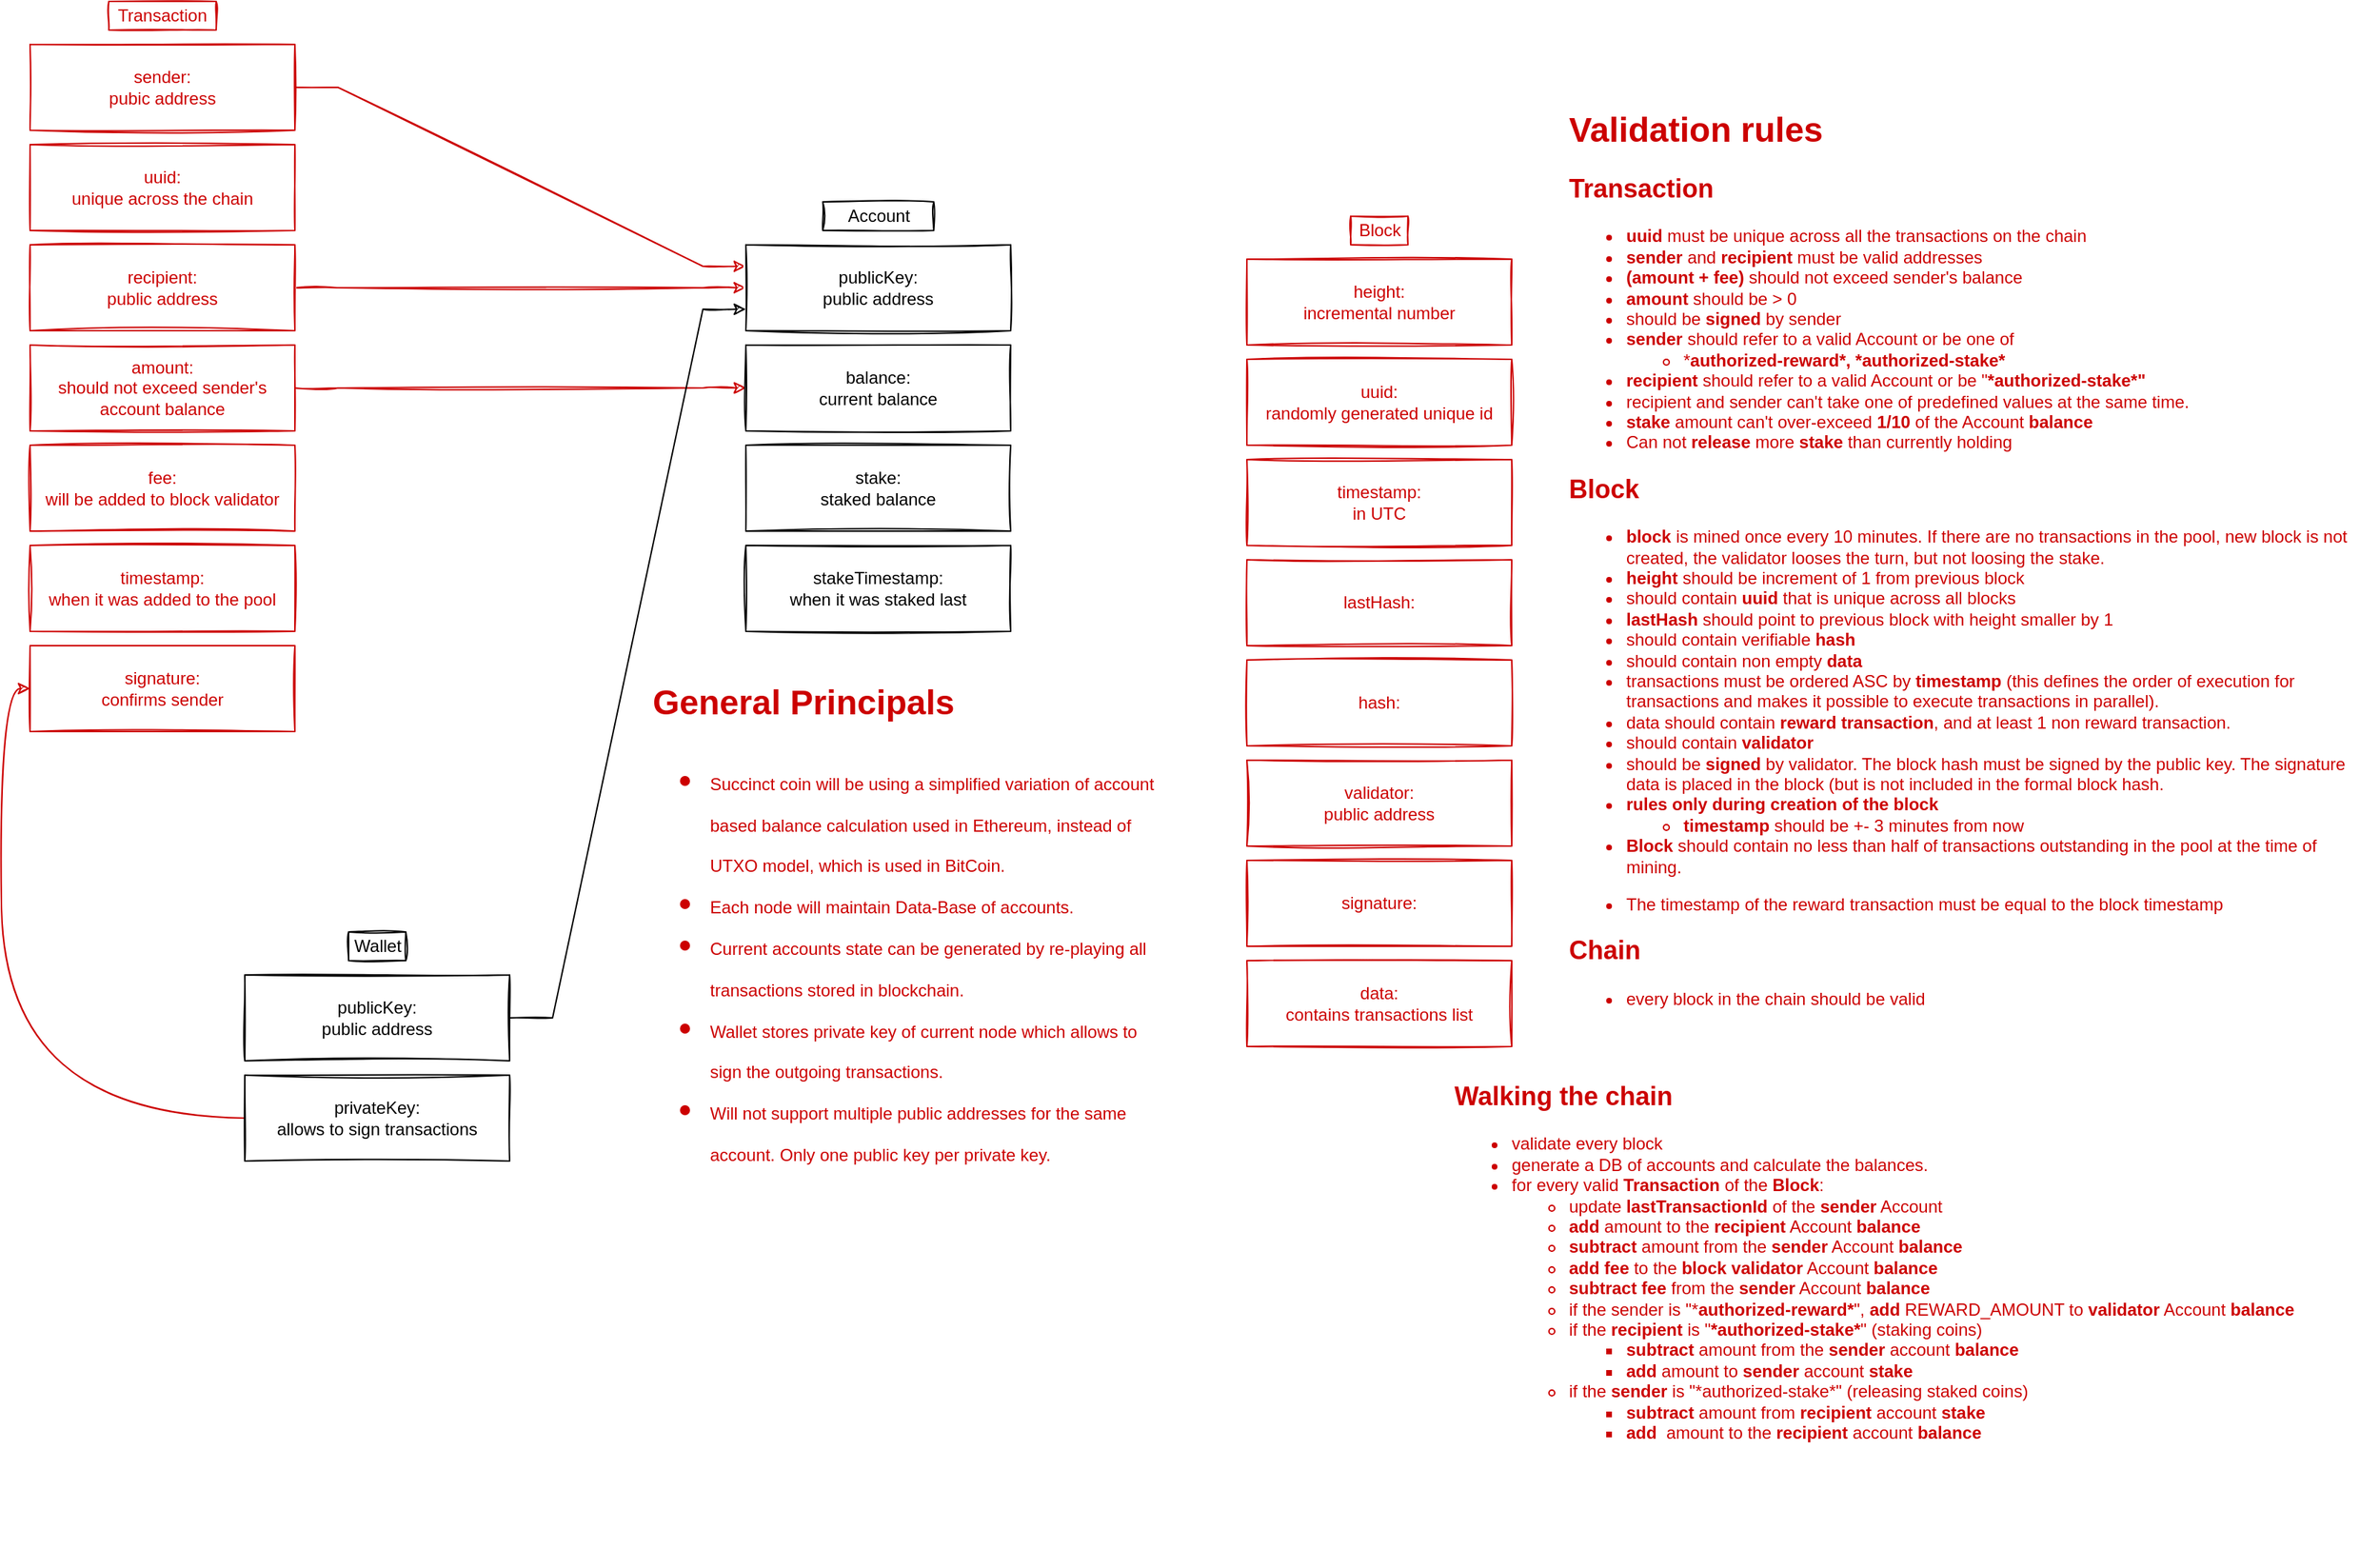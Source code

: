 <mxfile version="13.5.7" type="device"><diagram id="UOPjFhgSH-NBCn5mMsvi" name="Page-1"><mxGraphModel dx="1426" dy="980" grid="1" gridSize="10" guides="1" tooltips="1" connect="1" arrows="1" fold="1" page="1" pageScale="1" pageWidth="850" pageHeight="1100" math="0" shadow="0"><root><mxCell id="0"/><mxCell id="1" parent="0"/><mxCell id="68P404522QT9SfdU48aJ-20" style="edgeStyle=entityRelationEdgeStyle;rounded=0;sketch=1;orthogonalLoop=1;jettySize=auto;html=1;entryX=0;entryY=0.25;entryDx=0;entryDy=0;strokeColor=#CC0000;fontColor=#CC0000;" parent="1" source="68P404522QT9SfdU48aJ-1" target="68P404522QT9SfdU48aJ-11" edge="1"><mxGeometry relative="1" as="geometry"/></mxCell><mxCell id="68P404522QT9SfdU48aJ-1" value="sender:&lt;br&gt;pubic address" style="rounded=0;whiteSpace=wrap;html=1;sketch=1;strokeColor=#CC0000;fontColor=#CC0000;" parent="1" vertex="1"><mxGeometry x="50" y="40" width="185" height="60" as="geometry"/></mxCell><mxCell id="68P404522QT9SfdU48aJ-21" style="edgeStyle=entityRelationEdgeStyle;rounded=0;sketch=1;orthogonalLoop=1;jettySize=auto;html=1;exitX=1;exitY=0.5;exitDx=0;exitDy=0;entryX=0;entryY=0.5;entryDx=0;entryDy=0;strokeColor=#CC0000;fontColor=#CC0000;" parent="1" source="68P404522QT9SfdU48aJ-2" target="68P404522QT9SfdU48aJ-11" edge="1"><mxGeometry relative="1" as="geometry"/></mxCell><mxCell id="68P404522QT9SfdU48aJ-2" value="recipient:&lt;br&gt;public address" style="rounded=0;whiteSpace=wrap;html=1;sketch=1;strokeColor=#CC0000;fontColor=#CC0000;" parent="1" vertex="1"><mxGeometry x="50" y="180" width="185" height="60" as="geometry"/></mxCell><mxCell id="68P404522QT9SfdU48aJ-23" style="edgeStyle=entityRelationEdgeStyle;rounded=0;sketch=1;orthogonalLoop=1;jettySize=auto;html=1;exitX=1;exitY=0.5;exitDx=0;exitDy=0;entryX=0;entryY=0.5;entryDx=0;entryDy=0;strokeColor=#CC0000;fontColor=#CC0000;" parent="1" source="68P404522QT9SfdU48aJ-3" target="68P404522QT9SfdU48aJ-12" edge="1"><mxGeometry relative="1" as="geometry"/></mxCell><mxCell id="68P404522QT9SfdU48aJ-3" value="amount:&lt;br&gt;should not exceed sender's account balance" style="rounded=0;whiteSpace=wrap;html=1;sketch=1;strokeColor=#CC0000;fontColor=#CC0000;" parent="1" vertex="1"><mxGeometry x="50" y="250" width="185" height="60" as="geometry"/></mxCell><mxCell id="68P404522QT9SfdU48aJ-7" value="signature:&lt;br&gt;confirms sender" style="rounded=0;whiteSpace=wrap;html=1;sketch=1;strokeColor=#CC0000;fontColor=#CC0000;" parent="1" vertex="1"><mxGeometry x="50" y="460" width="185" height="60" as="geometry"/></mxCell><mxCell id="68P404522QT9SfdU48aJ-9" value="Transaction" style="text;html=1;fillColor=none;align=center;verticalAlign=middle;whiteSpace=wrap;rounded=0;sketch=1;strokeColor=#CC0000;fontColor=#CC0000;" parent="1" vertex="1"><mxGeometry x="105" y="10" width="75" height="20" as="geometry"/></mxCell><mxCell id="68P404522QT9SfdU48aJ-10" value="Account" style="text;html=1;fillColor=none;align=center;verticalAlign=middle;whiteSpace=wrap;rounded=0;sketch=1;strokeColor=#000000;" parent="1" vertex="1"><mxGeometry x="603.75" y="150" width="77.5" height="20" as="geometry"/></mxCell><mxCell id="68P404522QT9SfdU48aJ-11" value="publicKey:&lt;br&gt;public address" style="rounded=0;whiteSpace=wrap;html=1;sketch=1;" parent="1" vertex="1"><mxGeometry x="550" y="180" width="185" height="60" as="geometry"/></mxCell><mxCell id="68P404522QT9SfdU48aJ-12" value="balance:&lt;br&gt;current balance" style="rounded=0;whiteSpace=wrap;html=1;sketch=1;" parent="1" vertex="1"><mxGeometry x="550" y="250" width="185" height="60" as="geometry"/></mxCell><mxCell id="68P404522QT9SfdU48aJ-14" value="Wallet" style="text;html=1;fillColor=none;align=center;verticalAlign=middle;whiteSpace=wrap;rounded=0;sketch=1;strokeColor=#000000;" parent="1" vertex="1"><mxGeometry x="272.5" y="660" width="40" height="20" as="geometry"/></mxCell><mxCell id="68P404522QT9SfdU48aJ-18" style="edgeStyle=entityRelationEdgeStyle;rounded=0;orthogonalLoop=1;jettySize=auto;html=1;exitX=1;exitY=0.5;exitDx=0;exitDy=0;entryX=0;entryY=0.75;entryDx=0;entryDy=0;sketch=1;fontColor=#CC0000;" parent="1" source="68P404522QT9SfdU48aJ-15" target="68P404522QT9SfdU48aJ-11" edge="1"><mxGeometry relative="1" as="geometry"/></mxCell><mxCell id="68P404522QT9SfdU48aJ-15" value="publicKey:&lt;br&gt;public address" style="rounded=0;whiteSpace=wrap;html=1;sketch=1;" parent="1" vertex="1"><mxGeometry x="200" y="690" width="185" height="60" as="geometry"/></mxCell><mxCell id="68P404522QT9SfdU48aJ-24" style="rounded=0;sketch=1;orthogonalLoop=1;jettySize=auto;html=1;exitX=0;exitY=0.5;exitDx=0;exitDy=0;entryX=0;entryY=0.5;entryDx=0;entryDy=0;edgeStyle=orthogonalEdgeStyle;curved=1;strokeColor=#CC0000;fontColor=#CC0000;" parent="1" source="68P404522QT9SfdU48aJ-16" target="68P404522QT9SfdU48aJ-7" edge="1"><mxGeometry relative="1" as="geometry"/></mxCell><mxCell id="68P404522QT9SfdU48aJ-16" value="privateKey:&lt;br&gt;allows to sign transactions" style="rounded=0;whiteSpace=wrap;html=1;sketch=1;" parent="1" vertex="1"><mxGeometry x="200" y="760" width="185" height="60" as="geometry"/></mxCell><mxCell id="68P404522QT9SfdU48aJ-25" value="&lt;h1&gt;&lt;span&gt;General Principals&lt;/span&gt;&lt;/h1&gt;&lt;h1&gt;&lt;ul&gt;&lt;li&gt;&lt;span style=&quot;font-size: 12px ; font-weight: 400&quot;&gt;Succinct coin will be using a simplified variation of account based balance calculation used in Ethereum, instead of UTXO model, which is used in BitCoin.&lt;/span&gt;&lt;/li&gt;&lt;li&gt;&lt;span style=&quot;font-size: 12px ; font-weight: 400&quot;&gt;Each node will maintain Data-Base of accounts.&lt;/span&gt;&lt;br&gt;&lt;/li&gt;&lt;li&gt;&lt;span style=&quot;font-size: 12px ; font-weight: 400&quot;&gt;Current accounts state can be generated by re-playing all transactions stored in blockchain.&lt;/span&gt;&lt;/li&gt;&lt;li&gt;&lt;span style=&quot;font-size: 12px ; font-weight: 400&quot;&gt;Wallet stores private key of current node which allows to sign the outgoing transactions.&lt;/span&gt;&lt;/li&gt;&lt;li&gt;&lt;span style=&quot;font-size: 12px ; font-weight: 400&quot;&gt;Will not support multiple public addresses for the same account. Only one public key per private key.&lt;/span&gt;&lt;/li&gt;&lt;/ul&gt;&lt;/h1&gt;" style="text;html=1;fillColor=none;spacing=5;spacingTop=-20;whiteSpace=wrap;overflow=hidden;rounded=0;sketch=1;fontColor=#CC0000;" parent="1" vertex="1"><mxGeometry x="480" y="480" width="360" height="550" as="geometry"/></mxCell><mxCell id="68P404522QT9SfdU48aJ-26" value="fee:&lt;br&gt;will be added to block validator" style="rounded=0;whiteSpace=wrap;html=1;sketch=1;strokeColor=#CC0000;fontColor=#CC0000;" parent="1" vertex="1"><mxGeometry x="50" y="320" width="185" height="60" as="geometry"/></mxCell><mxCell id="4BtgNt3Qppy4Z63vOar--2" value="stake:&lt;br&gt;staked balance" style="rounded=0;whiteSpace=wrap;html=1;sketch=1;" parent="1" vertex="1"><mxGeometry x="550" y="320" width="185" height="60" as="geometry"/></mxCell><mxCell id="4BtgNt3Qppy4Z63vOar--3" value="height:&lt;br&gt;incremental number" style="rounded=0;whiteSpace=wrap;html=1;sketch=1;strokeColor=#CC0000;fontColor=#CC0000;" parent="1" vertex="1"><mxGeometry x="900" y="190" width="185" height="60" as="geometry"/></mxCell><mxCell id="4BtgNt3Qppy4Z63vOar--4" value="Block" style="text;html=1;fillColor=none;align=center;verticalAlign=middle;whiteSpace=wrap;rounded=0;sketch=1;strokeColor=#CC0000;fontColor=#CC0000;" parent="1" vertex="1"><mxGeometry x="972.5" y="160" width="40" height="20" as="geometry"/></mxCell><mxCell id="4BtgNt3Qppy4Z63vOar--5" value="uuid:&lt;br&gt;randomly generated unique id" style="rounded=0;whiteSpace=wrap;html=1;sketch=1;strokeColor=#CC0000;fontColor=#CC0000;" parent="1" vertex="1"><mxGeometry x="900" y="260" width="185" height="60" as="geometry"/></mxCell><mxCell id="4BtgNt3Qppy4Z63vOar--6" value="timestamp:&lt;br&gt;in UTC" style="rounded=0;whiteSpace=wrap;html=1;sketch=1;strokeColor=#CC0000;fontColor=#CC0000;" parent="1" vertex="1"><mxGeometry x="900" y="330" width="185" height="60" as="geometry"/></mxCell><mxCell id="4BtgNt3Qppy4Z63vOar--7" value="lastHash:" style="rounded=0;whiteSpace=wrap;html=1;sketch=1;strokeColor=#CC0000;fontColor=#CC0000;" parent="1" vertex="1"><mxGeometry x="900" y="400" width="185" height="60" as="geometry"/></mxCell><mxCell id="4BtgNt3Qppy4Z63vOar--8" value="hash:" style="rounded=0;whiteSpace=wrap;html=1;sketch=1;strokeColor=#CC0000;fontColor=#CC0000;" parent="1" vertex="1"><mxGeometry x="900" y="470" width="185" height="60" as="geometry"/></mxCell><mxCell id="4BtgNt3Qppy4Z63vOar--9" value="validator:&lt;br&gt;public address" style="rounded=0;whiteSpace=wrap;html=1;sketch=1;strokeColor=#CC0000;fontColor=#CC0000;" parent="1" vertex="1"><mxGeometry x="900" y="540" width="185" height="60" as="geometry"/></mxCell><mxCell id="4BtgNt3Qppy4Z63vOar--10" value="signature:" style="rounded=0;whiteSpace=wrap;html=1;sketch=1;strokeColor=#CC0000;fontColor=#CC0000;" parent="1" vertex="1"><mxGeometry x="900" y="610" width="185" height="60" as="geometry"/></mxCell><mxCell id="4BtgNt3Qppy4Z63vOar--11" value="data:&lt;br&gt;contains transactions list" style="rounded=0;whiteSpace=wrap;html=1;sketch=1;strokeColor=#CC0000;fontColor=#CC0000;" parent="1" vertex="1"><mxGeometry x="900" y="680" width="185" height="60" as="geometry"/></mxCell><mxCell id="4BtgNt3Qppy4Z63vOar--12" value="&lt;h1&gt;Validation rules&lt;/h1&gt;&lt;h2&gt;Transaction&lt;/h2&gt;&lt;div&gt;&lt;ul&gt;&lt;li&gt;&lt;b&gt;uuid&lt;/b&gt; must be unique across all the transactions on the chain&lt;/li&gt;&lt;li&gt;&lt;b&gt;sender&lt;/b&gt; and &lt;b&gt;recipient&lt;/b&gt; must be valid addresses&lt;/li&gt;&lt;li&gt;&lt;b&gt;(amount + fee)&lt;/b&gt;&lt;span&gt; should not exceed sender's balance&lt;/span&gt;&lt;br&gt;&lt;/li&gt;&lt;li&gt;&lt;b&gt;amount&lt;/b&gt; should be &amp;gt; 0&lt;/li&gt;&lt;li&gt;should be &lt;b&gt;signed&lt;/b&gt; by sender&lt;/li&gt;&lt;li&gt;&lt;b&gt;sender&lt;/b&gt; should refer to a valid Account or be one of&lt;/li&gt;&lt;ul&gt;&lt;li&gt;*&lt;b&gt;authorized-reward*,&amp;nbsp;&lt;/b&gt;&lt;b&gt;*authorized-stake*&lt;/b&gt;&lt;br&gt;&lt;/li&gt;&lt;/ul&gt;&lt;li&gt;&lt;b&gt;recipient &lt;/b&gt;should refer to a valid Account or be &quot;&lt;b&gt;*authorized-stake*&quot;&lt;/b&gt;&lt;/li&gt;&lt;li&gt;recipient and sender can't take one of predefined values at the same time.&lt;/li&gt;&lt;li&gt;&lt;b&gt;stake &lt;/b&gt;amount can't over-exceed &lt;b&gt;1/10&lt;/b&gt; of the Account &lt;b&gt;balance&lt;/b&gt;&lt;/li&gt;&lt;li&gt;Can not &lt;b&gt;release&lt;/b&gt; more &lt;b&gt;stake&lt;/b&gt; than currently holding&lt;/li&gt;&lt;/ul&gt;&lt;/div&gt;&lt;h2&gt;Block&lt;/h2&gt;&lt;div&gt;&lt;ul&gt;&lt;li&gt;&lt;b&gt;block &lt;/b&gt;is mined once every 10 minutes. If there are no transactions in the pool, new block is not created, the validator looses the turn, but not loosing the stake.&lt;/li&gt;&lt;li&gt;&lt;b&gt;height&lt;/b&gt; should be increment of 1 from previous block&lt;/li&gt;&lt;li&gt;should contain &lt;b&gt;uuid &lt;/b&gt;that is unique across all blocks&lt;/li&gt;&lt;li&gt;&lt;b&gt;lastHash&lt;/b&gt; should point to previous block with height smaller by 1&lt;/li&gt;&lt;li&gt;should contain verifiable &lt;b&gt;hash&lt;/b&gt;&lt;/li&gt;&lt;li&gt;should contain non empty &lt;b&gt;data&lt;/b&gt;&amp;nbsp;&amp;nbsp;&lt;/li&gt;&lt;li&gt;transactions must be ordered ASC by &lt;b&gt;timestamp &lt;/b&gt;(this defines the order of execution for transactions and makes it possible to execute transactions in parallel).&lt;/li&gt;&lt;li&gt;data should contain &lt;b&gt;reward transaction&lt;/b&gt;, and at least 1 non reward transaction.&lt;/li&gt;&lt;li&gt;should contain &lt;b&gt;validator&lt;/b&gt;&lt;/li&gt;&lt;li&gt;should be &lt;b&gt;signed&lt;/b&gt; by validator. The block hash must be signed by the public key. The signature data is placed in the block (but is not included in the formal block hash.&lt;/li&gt;&lt;li&gt;&lt;b&gt;rules only during creation of the block&lt;/b&gt;&lt;/li&gt;&lt;ul&gt;&lt;li&gt;&lt;b&gt;timestamp&lt;/b&gt; should be +- 3 minutes from now&lt;/li&gt;&lt;/ul&gt;&lt;li&gt;&lt;b&gt;Block &lt;/b&gt;should contain no less than half of transactions outstanding in the pool at the time of mining.&lt;/li&gt;&lt;/ul&gt;&lt;p&gt;&lt;/p&gt;&lt;ul&gt;&lt;li&gt;&lt;span style=&quot;background-color: rgb(255 , 255 , 255)&quot;&gt;&lt;font style=&quot;font-size: 12px&quot;&gt;The timestamp of the reward transaction must be equal to the block timestamp&lt;/font&gt;&lt;/span&gt;&lt;/li&gt;&lt;/ul&gt;&lt;p&gt;&lt;/p&gt;&lt;/div&gt;&lt;h2&gt;Chain&lt;/h2&gt;&lt;div&gt;&lt;ul&gt;&lt;li&gt;every block in the chain should be valid&lt;/li&gt;&lt;/ul&gt;&lt;div&gt;&lt;br&gt;&lt;/div&gt;&lt;/div&gt;&lt;h2&gt;&lt;br&gt;&lt;/h2&gt;" style="text;html=1;fillColor=none;spacing=5;spacingTop=-20;whiteSpace=wrap;overflow=hidden;rounded=0;sketch=1;fontColor=#CC0000;" parent="1" vertex="1"><mxGeometry x="1120" y="80" width="560" height="660" as="geometry"/></mxCell><mxCell id="4BtgNt3Qppy4Z63vOar--13" value="&lt;h2&gt;Walking the chain&lt;/h2&gt;&lt;p&gt;&lt;/p&gt;&lt;ul&gt;&lt;li&gt;validate every block&lt;/li&gt;&lt;li&gt;generate a DB of accounts and calculate the balances.&lt;/li&gt;&lt;li&gt;for every valid &lt;b&gt;Transaction&lt;/b&gt; of the &lt;b&gt;Block&lt;/b&gt;:&lt;/li&gt;&lt;ul&gt;&lt;li&gt;update &lt;b&gt;lastTransactionId&lt;/b&gt; of the &lt;b&gt;sender&lt;/b&gt; Account&lt;/li&gt;&lt;li&gt;&lt;b&gt;add&lt;/b&gt; amount to the &lt;b&gt;recipient&lt;/b&gt; Account &lt;b&gt;balance&lt;/b&gt;&lt;/li&gt;&lt;li&gt;&lt;b&gt;subtract&lt;/b&gt; amount from the &lt;b&gt;sender&lt;/b&gt; Account &lt;b&gt;balance&lt;/b&gt;&lt;/li&gt;&lt;li&gt;&lt;b&gt;add fee&lt;/b&gt; to the &lt;b&gt;block validator&lt;/b&gt; Account &lt;b&gt;balance&lt;/b&gt;&lt;/li&gt;&lt;li&gt;&lt;b&gt;subtract fee&lt;/b&gt; from the &lt;b&gt;sender&lt;/b&gt; Account &lt;b&gt;balance&lt;/b&gt;&lt;/li&gt;&lt;li&gt;if the sender is &quot;*&lt;b&gt;authorized-reward*&lt;/b&gt;&quot;, &lt;b&gt;add&lt;/b&gt; REWARD_AMOUNT to &lt;b&gt;validator&lt;/b&gt; Account &lt;b&gt;balance&lt;/b&gt;&lt;/li&gt;&lt;li&gt;if the &lt;b&gt;recipient&lt;/b&gt;&amp;nbsp;is &quot;&lt;b&gt;*authorized-stake*&lt;/b&gt;&quot; (staking coins)&lt;/li&gt;&lt;ul&gt;&lt;li&gt;&lt;b&gt;subtract&lt;/b&gt; amount from the &lt;b&gt;sender&lt;/b&gt; account &lt;b&gt;balance&amp;nbsp;&lt;/b&gt;&lt;/li&gt;&lt;li&gt;&lt;b&gt;add&lt;/b&gt; amount to &lt;b&gt;sender&lt;/b&gt; account &lt;b&gt;stake&lt;/b&gt;&lt;/li&gt;&lt;/ul&gt;&lt;li&gt;if the &lt;b&gt;sender&amp;nbsp;&lt;/b&gt;is &quot;*authorized-stake*&quot; (releasing staked coins)&lt;/li&gt;&lt;ul&gt;&lt;li&gt;&lt;b&gt;subtract&lt;/b&gt; amount from &lt;b&gt;recipient&lt;/b&gt; account &lt;b&gt;stake&lt;/b&gt;&lt;/li&gt;&lt;li&gt;&lt;b&gt;add&lt;/b&gt;&amp;nbsp; amount to the &lt;b&gt;recipient&lt;/b&gt; account &lt;b&gt;balance&amp;nbsp;&lt;/b&gt;&lt;/li&gt;&lt;/ul&gt;&lt;/ul&gt;&lt;/ul&gt;&lt;p&gt;&lt;/p&gt;&lt;div&gt;&lt;br style=&quot;font-family: helvetica; font-size: 12px; font-style: normal; font-weight: 400; letter-spacing: normal; text-align: left; text-indent: 0px; text-transform: none; word-spacing: 0px; background-color: rgb(248, 249, 250);&quot;&gt;&lt;/div&gt;" style="text;html=1;fillColor=none;spacing=5;spacingTop=-20;whiteSpace=wrap;overflow=hidden;rounded=0;fontColor=#CC0000;" parent="1" vertex="1"><mxGeometry x="1040" y="760" width="650" height="330" as="geometry"/></mxCell><mxCell id="4BtgNt3Qppy4Z63vOar--14" value="stakeTimestamp:&lt;br&gt;when it was staked last" style="rounded=0;whiteSpace=wrap;html=1;sketch=1;" parent="1" vertex="1"><mxGeometry x="550" y="390" width="185" height="60" as="geometry"/></mxCell><mxCell id="4BtgNt3Qppy4Z63vOar--15" value="&lt;font color=&quot;#cc0000&quot;&gt;timestamp:&lt;br&gt;when it was added to the pool&lt;/font&gt;" style="rounded=0;whiteSpace=wrap;html=1;sketch=1;strokeColor=#CC0000;" parent="1" vertex="1"><mxGeometry x="50" y="390" width="185" height="60" as="geometry"/></mxCell><mxCell id="4BtgNt3Qppy4Z63vOar--16" value="uuid:&lt;br&gt;unique across the chain" style="rounded=0;whiteSpace=wrap;html=1;sketch=1;strokeColor=#CC0000;fontColor=#CC0000;" parent="1" vertex="1"><mxGeometry x="50" y="110" width="185" height="60" as="geometry"/></mxCell></root></mxGraphModel></diagram></mxfile>